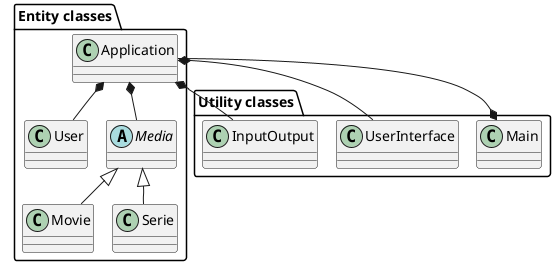 @startuml
'https://plantuml.com/class-diagram
!pragma layout smetana

'Utility Package
package "Utility classes"{
class Main
class UserInterface
class InputOutput
}

'Entity Package
package "Entity classes"{
class Movie
class Serie
class Application
class User
abstract Media
}

'Class Relations
Application *-- UserInterface
Application *-- InputOutput
Application *-- User
Application *-- Media
Media <|-- Serie
Media <|-- Movie
Main *-- Application

'Class Methods & Attributes

@enduml